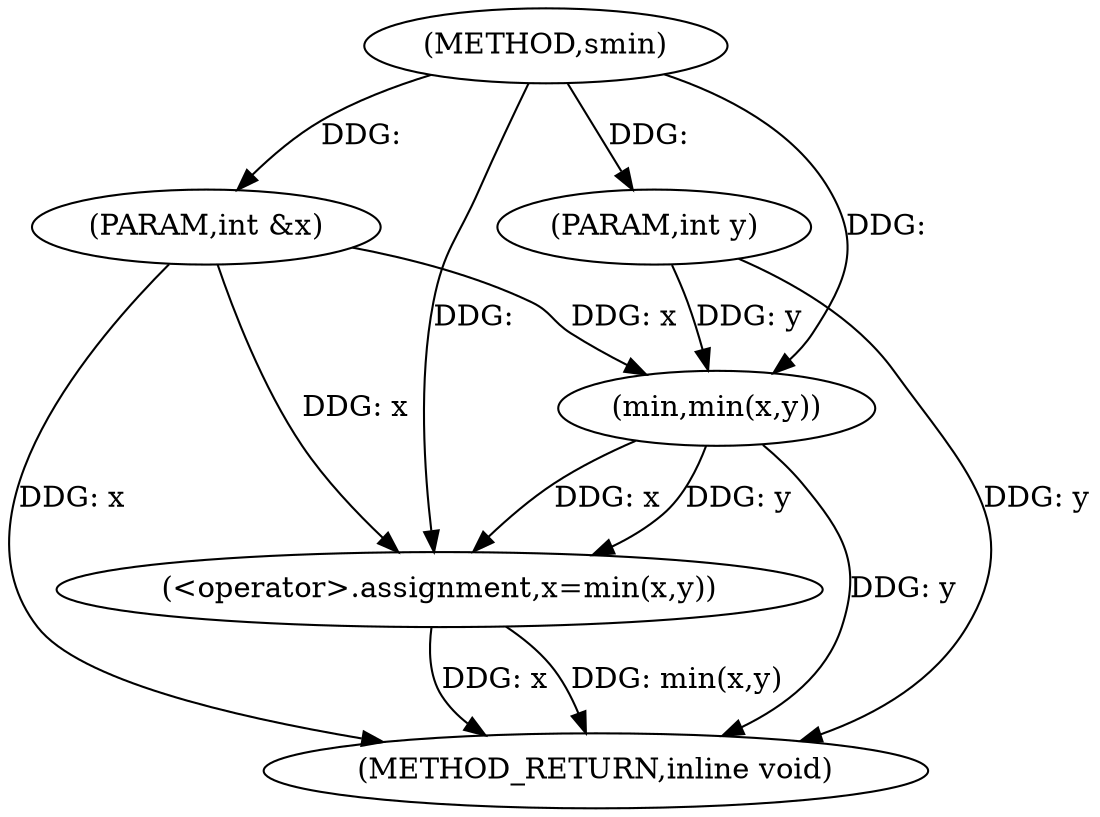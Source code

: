 digraph "smin" {  
"1000209" [label = "(METHOD,smin)" ]
"1000218" [label = "(METHOD_RETURN,inline void)" ]
"1000210" [label = "(PARAM,int &x)" ]
"1000211" [label = "(PARAM,int y)" ]
"1000213" [label = "(<operator>.assignment,x=min(x,y))" ]
"1000215" [label = "(min,min(x,y))" ]
  "1000210" -> "1000218"  [ label = "DDG: x"] 
  "1000211" -> "1000218"  [ label = "DDG: y"] 
  "1000213" -> "1000218"  [ label = "DDG: x"] 
  "1000215" -> "1000218"  [ label = "DDG: y"] 
  "1000213" -> "1000218"  [ label = "DDG: min(x,y)"] 
  "1000209" -> "1000210"  [ label = "DDG: "] 
  "1000209" -> "1000211"  [ label = "DDG: "] 
  "1000215" -> "1000213"  [ label = "DDG: x"] 
  "1000215" -> "1000213"  [ label = "DDG: y"] 
  "1000210" -> "1000213"  [ label = "DDG: x"] 
  "1000209" -> "1000213"  [ label = "DDG: "] 
  "1000210" -> "1000215"  [ label = "DDG: x"] 
  "1000209" -> "1000215"  [ label = "DDG: "] 
  "1000211" -> "1000215"  [ label = "DDG: y"] 
}
